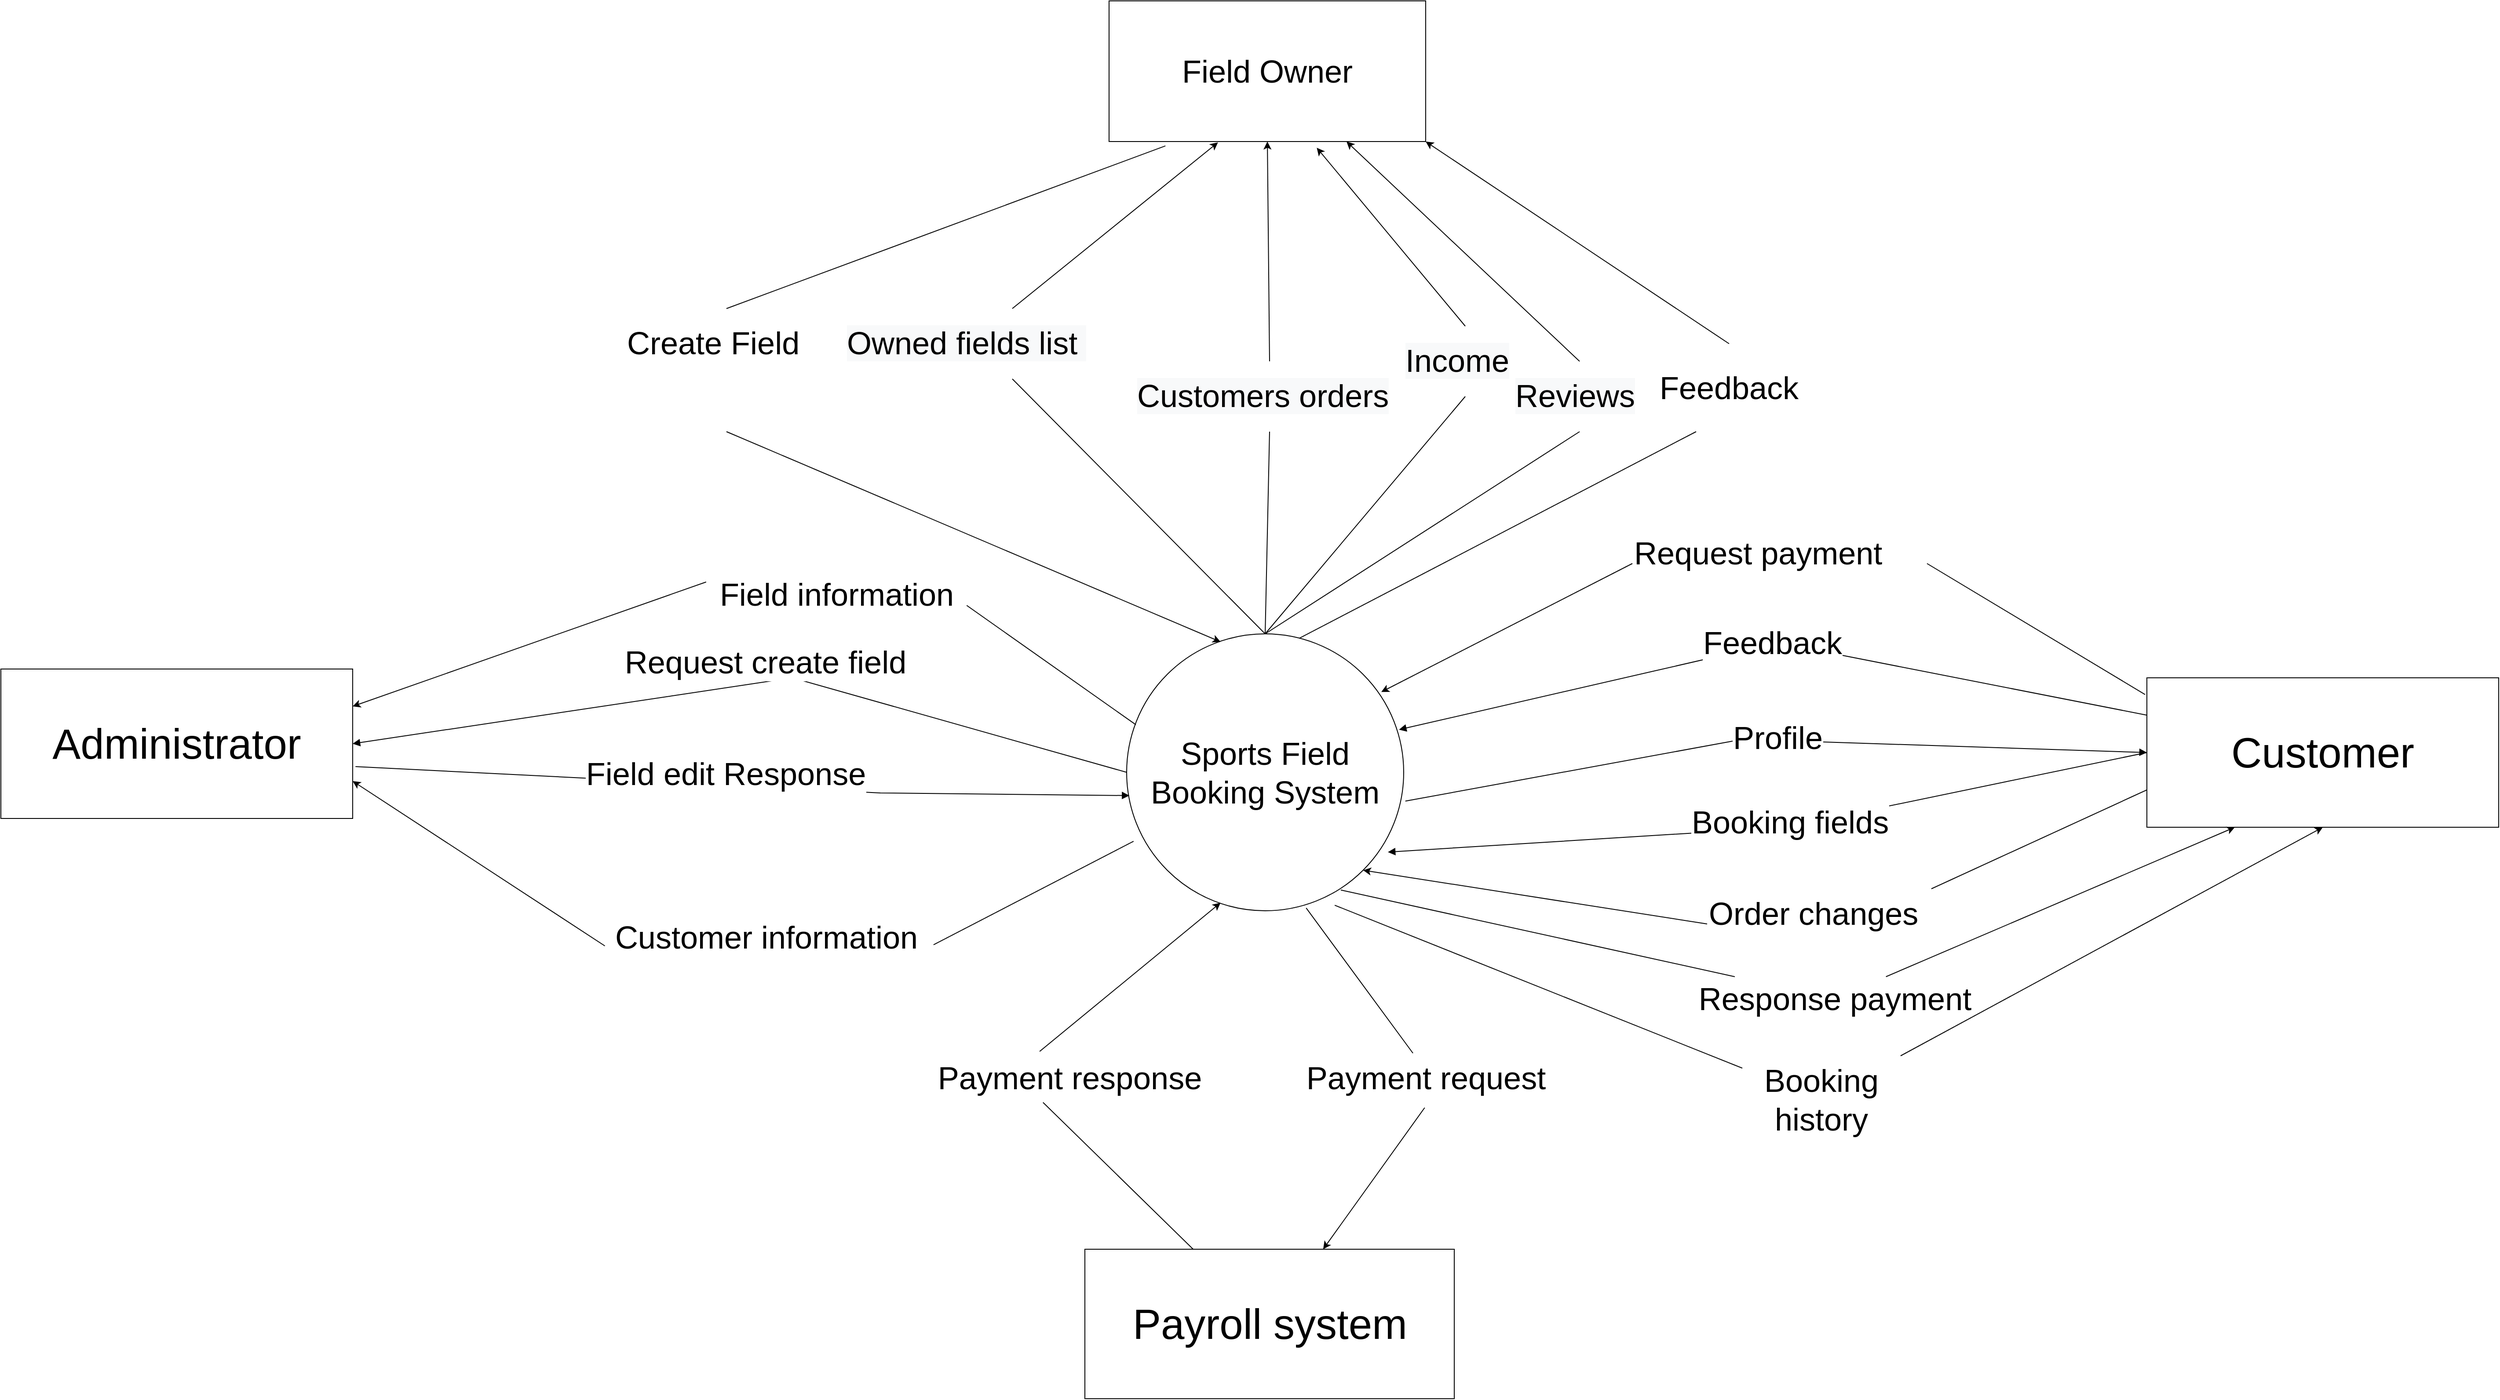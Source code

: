 <mxfile version="19.0.3" type="google"><diagram id="-pGJEa1rpVP4qD5Juje9" name="Page-1"><mxGraphModel grid="1" page="1" gridSize="10" guides="1" tooltips="1" connect="1" arrows="1" fold="1" pageScale="1" pageWidth="850" pageHeight="1100" math="0" shadow="0"><root><mxCell id="0"/><mxCell id="1" parent="0"/><mxCell id="0mGYYR46Z5vjIm2H0bTp-1" value="&lt;font style=&quot;font-size: 36px&quot;&gt;Sports Field Booking System&lt;/font&gt;" style="ellipse;whiteSpace=wrap;html=1;aspect=fixed;" vertex="1" parent="1"><mxGeometry x="-150" y="150" width="315" height="315" as="geometry"/></mxCell><mxCell id="0mGYYR46Z5vjIm2H0bTp-3" value="Field Owner" style="rounded=0;whiteSpace=wrap;html=1;fontSize=36;" vertex="1" parent="1"><mxGeometry x="-170" y="-570" width="360" height="160" as="geometry"/></mxCell><mxCell id="PqqIbgxYEbx4JbAulie2-1" value="&lt;span style=&quot;font-size: 48px;&quot;&gt;Customer&lt;/span&gt;" style="rounded=0;whiteSpace=wrap;html=1;" vertex="1" parent="1"><mxGeometry x="1010" y="200" width="400" height="170" as="geometry"/></mxCell><mxCell id="PqqIbgxYEbx4JbAulie2-5" value="&lt;font style=&quot;font-size: 36px;&quot;&gt;Profile&lt;/font&gt;" style="html=1;verticalAlign=bottom;endArrow=block;rounded=0;fontSize=48;entryX=0;entryY=0.5;entryDx=0;entryDy=0;exitX=1.006;exitY=0.604;exitDx=0;exitDy=0;exitPerimeter=0;" edge="1" parent="1" source="0mGYYR46Z5vjIm2H0bTp-1" target="PqqIbgxYEbx4JbAulie2-1"><mxGeometry x="0.016" y="-25" width="80" relative="1" as="geometry"><mxPoint x="300.0" y="475" as="sourcePoint"/><mxPoint x="1040" y="810" as="targetPoint"/><mxPoint x="-1" as="offset"/><Array as="points"><mxPoint x="550" y="270"/></Array></mxGeometry></mxCell><mxCell id="PqqIbgxYEbx4JbAulie2-6" value="&lt;font style=&quot;font-size: 36px;&quot;&gt;Booking fields&lt;/font&gt;" style="html=1;verticalAlign=bottom;endArrow=block;rounded=0;fontSize=48;exitX=0;exitY=0.5;exitDx=0;exitDy=0;entryX=0.943;entryY=0.788;entryDx=0;entryDy=0;entryPerimeter=0;" edge="1" parent="1" source="PqqIbgxYEbx4JbAulie2-1" target="0mGYYR46Z5vjIm2H0bTp-1"><mxGeometry x="-0.027" y="20" width="80" relative="1" as="geometry"><mxPoint x="960" y="570" as="sourcePoint"/><mxPoint x="270" y="540" as="targetPoint"/><Array as="points"><mxPoint x="600" y="370"/></Array><mxPoint x="9" y="2" as="offset"/></mxGeometry></mxCell><mxCell id="PqqIbgxYEbx4JbAulie2-7" value="&lt;font style=&quot;font-size: 36px;&quot;&gt;Feedback&lt;/font&gt;" style="html=1;verticalAlign=bottom;endArrow=block;rounded=0;fontSize=48;entryX=0.983;entryY=0.346;entryDx=0;entryDy=0;entryPerimeter=0;exitX=0;exitY=0.25;exitDx=0;exitDy=0;" edge="1" parent="1" source="PqqIbgxYEbx4JbAulie2-1" target="0mGYYR46Z5vjIm2H0bTp-1"><mxGeometry x="0.012" y="26" width="80" relative="1" as="geometry"><mxPoint x="960" y="750" as="sourcePoint"/><mxPoint x="286.67" y="401.84" as="targetPoint"/><Array as="points"><mxPoint x="590" y="160"/></Array><mxPoint as="offset"/></mxGeometry></mxCell><mxCell id="ibEa4eaFs6w2WAzEyHO5-3" value="&lt;span style=&quot;font-size: 48px;&quot;&gt;Administrator&lt;/span&gt;" style="rounded=0;whiteSpace=wrap;html=1;" vertex="1" parent="1"><mxGeometry x="-1430" y="190" width="400" height="170" as="geometry"/></mxCell><mxCell id="ibEa4eaFs6w2WAzEyHO5-4" value="&lt;font style=&quot;font-size: 36px;&quot;&gt;Request create field&lt;/font&gt;" style="html=1;verticalAlign=bottom;endArrow=block;rounded=0;entryX=1;entryY=0.5;entryDx=0;entryDy=0;exitX=0;exitY=0.5;exitDx=0;exitDy=0;" edge="1" parent="1" source="0mGYYR46Z5vjIm2H0bTp-1" target="ibEa4eaFs6w2WAzEyHO5-3"><mxGeometry x="-0.052" y="1" width="80" relative="1" as="geometry"><mxPoint x="-630" y="340" as="sourcePoint"/><mxPoint x="-550" y="340" as="targetPoint"/><mxPoint x="1" as="offset"/><Array as="points"><mxPoint x="-530" y="200"/></Array></mxGeometry></mxCell><mxCell id="ibEa4eaFs6w2WAzEyHO5-6" value="&lt;font style=&quot;font-size: 36px;&quot;&gt;Field edit Response&lt;/font&gt;" style="html=1;verticalAlign=bottom;endArrow=block;rounded=0;entryX=0.01;entryY=0.584;entryDx=0;entryDy=0;exitX=1.008;exitY=0.653;exitDx=0;exitDy=0;exitPerimeter=0;entryPerimeter=0;" edge="1" parent="1" source="ibEa4eaFs6w2WAzEyHO5-3" target="0mGYYR46Z5vjIm2H0bTp-1"><mxGeometry x="-0.034" y="-10" width="80" relative="1" as="geometry"><mxPoint x="-150" y="315" as="sourcePoint"/><mxPoint x="-720" y="402.5" as="targetPoint"/><mxPoint x="-4" y="1" as="offset"/><Array as="points"><mxPoint x="-430" y="331"/></Array></mxGeometry></mxCell><mxCell id="9aEjjTRKXwEJod-QZby_-2" value="&lt;span style=&quot;color: rgb(0, 0, 0); font-family: Helvetica; font-style: normal; font-variant-ligatures: normal; font-variant-caps: normal; font-weight: 400; letter-spacing: normal; orphans: 2; text-align: center; text-indent: 0px; text-transform: none; widows: 2; word-spacing: 0px; -webkit-text-stroke-width: 0px; background-color: rgb(255, 255, 255); text-decoration-thickness: initial; text-decoration-style: initial; text-decoration-color: initial; float: none; display: inline !important;&quot;&gt;&lt;font style=&quot;font-size: 36px;&quot;&gt;Order changes&lt;/font&gt;&lt;/span&gt;" style="text;whiteSpace=wrap;html=1;" vertex="1" parent="1"><mxGeometry x="510" y="440" width="340" height="40" as="geometry"/></mxCell><mxCell id="9aEjjTRKXwEJod-QZby_-3" value="&lt;span style=&quot;color: rgb(0, 0, 0); font-family: Helvetica; font-style: normal; font-variant-ligatures: normal; font-variant-caps: normal; font-weight: 400; letter-spacing: normal; orphans: 2; text-align: center; text-indent: 0px; text-transform: none; widows: 2; word-spacing: 0px; -webkit-text-stroke-width: 0px; background-color: rgb(255, 255, 255); text-decoration-thickness: initial; text-decoration-style: initial; text-decoration-color: initial; float: none; display: inline !important;&quot;&gt;&lt;font style=&quot;font-size: 36px;&quot;&gt;Request payment&lt;/font&gt;&lt;/span&gt;" style="text;whiteSpace=wrap;html=1;" vertex="1" parent="1"><mxGeometry x="425" y="30" width="335" height="40" as="geometry"/></mxCell><mxCell id="9aEjjTRKXwEJod-QZby_-6" value="&lt;font style=&quot;font-size: 36px;&quot;&gt;Feedback&lt;/font&gt;" style="text;html=1;strokeColor=none;fillColor=none;align=center;verticalAlign=middle;whiteSpace=wrap;rounded=0;" vertex="1" parent="1"><mxGeometry x="460" y="-180" width="150" height="100" as="geometry"/></mxCell><mxCell id="9aEjjTRKXwEJod-QZby_-8" value="" style="endArrow=classic;html=1;rounded=0;fontSize=48;exitX=0.5;exitY=0;exitDx=0;exitDy=0;entryX=1;entryY=1;entryDx=0;entryDy=0;" edge="1" parent="1" source="9aEjjTRKXwEJod-QZby_-6" target="0mGYYR46Z5vjIm2H0bTp-3"><mxGeometry width="50" height="50" relative="1" as="geometry"><mxPoint x="110" y="40" as="sourcePoint"/><mxPoint x="160" y="-10" as="targetPoint"/></mxGeometry></mxCell><mxCell id="9aEjjTRKXwEJod-QZby_-9" value="" style="endArrow=none;html=1;rounded=0;fontSize=48;exitX=0.623;exitY=0.016;exitDx=0;exitDy=0;entryX=0.25;entryY=1;entryDx=0;entryDy=0;exitPerimeter=0;" edge="1" parent="1" source="0mGYYR46Z5vjIm2H0bTp-1" target="9aEjjTRKXwEJod-QZby_-6"><mxGeometry width="50" height="50" relative="1" as="geometry"><mxPoint x="110" y="40" as="sourcePoint"/><mxPoint x="160" y="-10" as="targetPoint"/></mxGeometry></mxCell><mxCell id="9aEjjTRKXwEJod-QZby_-10" value="&lt;span style=&quot;color: rgb(0, 0, 0); font-family: Helvetica; font-size: 36px; font-style: normal; font-variant-ligatures: normal; font-variant-caps: normal; font-weight: 400; letter-spacing: normal; orphans: 2; text-align: center; text-indent: 0px; text-transform: none; widows: 2; word-spacing: 0px; -webkit-text-stroke-width: 0px; background-color: rgb(248, 249, 250); text-decoration-thickness: initial; text-decoration-style: initial; text-decoration-color: initial; float: none; display: inline !important;&quot;&gt;Customers orders&lt;/span&gt;" style="text;whiteSpace=wrap;html=1;fontSize=48;" vertex="1" parent="1"><mxGeometry x="-140" y="-160" width="305" height="80" as="geometry"/></mxCell><mxCell id="9aEjjTRKXwEJod-QZby_-11" value="&lt;span style=&quot;color: rgb(0, 0, 0); font-family: Helvetica; font-size: 36px; font-style: normal; font-variant-ligatures: normal; font-variant-caps: normal; font-weight: 400; letter-spacing: normal; orphans: 2; text-align: center; text-indent: 0px; text-transform: none; widows: 2; word-spacing: 0px; -webkit-text-stroke-width: 0px; background-color: rgb(248, 249, 250); text-decoration-thickness: initial; text-decoration-style: initial; text-decoration-color: initial; float: none; display: inline !important;&quot;&gt;Reviews&lt;/span&gt;" style="text;whiteSpace=wrap;html=1;fontSize=48;" vertex="1" parent="1"><mxGeometry x="290" y="-160" width="150" height="80" as="geometry"/></mxCell><mxCell id="9aEjjTRKXwEJod-QZby_-12" value="&lt;span style=&quot;color: rgb(0, 0, 0); font-family: Helvetica; font-size: 36px; font-style: normal; font-variant-ligatures: normal; font-variant-caps: normal; font-weight: 400; letter-spacing: normal; orphans: 2; text-align: center; text-indent: 0px; text-transform: none; widows: 2; word-spacing: 0px; -webkit-text-stroke-width: 0px; background-color: rgb(248, 249, 250); text-decoration-thickness: initial; text-decoration-style: initial; text-decoration-color: initial; float: none; display: inline !important;&quot;&gt;Income&lt;/span&gt;" style="text;whiteSpace=wrap;html=1;fontSize=48;" vertex="1" parent="1"><mxGeometry x="165" y="-200" width="140" height="80" as="geometry"/></mxCell><mxCell id="9aEjjTRKXwEJod-QZby_-14" value="" style="endArrow=none;html=1;rounded=0;fontSize=48;entryX=0.5;entryY=0;entryDx=0;entryDy=0;exitX=0.5;exitY=1;exitDx=0;exitDy=0;" edge="1" parent="1" source="9aEjjTRKXwEJod-QZby_-10" target="0mGYYR46Z5vjIm2H0bTp-1"><mxGeometry width="50" height="50" relative="1" as="geometry"><mxPoint x="20" y="-200" as="sourcePoint"/><mxPoint x="70" y="-250" as="targetPoint"/></mxGeometry></mxCell><mxCell id="9aEjjTRKXwEJod-QZby_-15" value="" style="endArrow=classic;html=1;rounded=0;fontSize=48;entryX=0.5;entryY=1;entryDx=0;entryDy=0;exitX=0.5;exitY=0;exitDx=0;exitDy=0;" edge="1" parent="1" source="9aEjjTRKXwEJod-QZby_-10" target="0mGYYR46Z5vjIm2H0bTp-3"><mxGeometry width="50" height="50" relative="1" as="geometry"><mxPoint x="20" y="-250" as="sourcePoint"/><mxPoint x="70" y="-250" as="targetPoint"/></mxGeometry></mxCell><mxCell id="9aEjjTRKXwEJod-QZby_-16" value="" style="endArrow=none;html=1;rounded=0;fontSize=48;exitX=0.5;exitY=0;exitDx=0;exitDy=0;entryX=0.5;entryY=1;entryDx=0;entryDy=0;" edge="1" parent="1" source="0mGYYR46Z5vjIm2H0bTp-1" target="9aEjjTRKXwEJod-QZby_-12"><mxGeometry width="50" height="50" relative="1" as="geometry"><mxPoint x="20" y="-200" as="sourcePoint"/><mxPoint x="70" y="-250" as="targetPoint"/></mxGeometry></mxCell><mxCell id="9aEjjTRKXwEJod-QZby_-17" value="" style="endArrow=classic;html=1;rounded=0;fontSize=48;entryX=0.656;entryY=1.044;entryDx=0;entryDy=0;exitX=0.5;exitY=0;exitDx=0;exitDy=0;entryPerimeter=0;" edge="1" parent="1" source="9aEjjTRKXwEJod-QZby_-12" target="0mGYYR46Z5vjIm2H0bTp-3"><mxGeometry width="50" height="50" relative="1" as="geometry"><mxPoint x="20" y="-200" as="sourcePoint"/><mxPoint x="70" y="-250" as="targetPoint"/></mxGeometry></mxCell><mxCell id="9aEjjTRKXwEJod-QZby_-18" value="" style="endArrow=none;html=1;rounded=0;fontSize=48;exitX=0.5;exitY=0;exitDx=0;exitDy=0;entryX=0.5;entryY=1;entryDx=0;entryDy=0;" edge="1" parent="1" source="0mGYYR46Z5vjIm2H0bTp-1" target="9aEjjTRKXwEJod-QZby_-11"><mxGeometry width="50" height="50" relative="1" as="geometry"><mxPoint x="20" y="-200" as="sourcePoint"/><mxPoint x="70" y="-250" as="targetPoint"/></mxGeometry></mxCell><mxCell id="9aEjjTRKXwEJod-QZby_-19" value="" style="endArrow=classic;html=1;rounded=0;fontSize=48;entryX=0.75;entryY=1;entryDx=0;entryDy=0;exitX=0.5;exitY=0;exitDx=0;exitDy=0;" edge="1" parent="1" source="9aEjjTRKXwEJod-QZby_-11" target="0mGYYR46Z5vjIm2H0bTp-3"><mxGeometry width="50" height="50" relative="1" as="geometry"><mxPoint x="20" y="-200" as="sourcePoint"/><mxPoint x="70" y="-250" as="targetPoint"/></mxGeometry></mxCell><mxCell id="9aEjjTRKXwEJod-QZby_-20" value="&lt;span style=&quot;color: rgb(0, 0, 0); font-family: Helvetica; font-size: 36px; font-style: normal; font-variant-ligatures: normal; font-variant-caps: normal; font-weight: 400; letter-spacing: normal; orphans: 2; text-align: center; text-indent: 0px; text-transform: none; widows: 2; word-spacing: 0px; -webkit-text-stroke-width: 0px; background-color: rgb(255, 255, 255); text-decoration-thickness: initial; text-decoration-style: initial; text-decoration-color: initial; float: none; display: inline !important;&quot;&gt;Create Field&lt;/span&gt;" style="text;whiteSpace=wrap;html=1;fontSize=48;" vertex="1" parent="1"><mxGeometry x="-720" y="-220" width="230" height="140" as="geometry"/></mxCell><mxCell id="9aEjjTRKXwEJod-QZby_-21" value="" style="endArrow=none;html=1;rounded=0;fontSize=48;entryX=0.5;entryY=0;entryDx=0;entryDy=0;exitX=0.178;exitY=1.031;exitDx=0;exitDy=0;exitPerimeter=0;" edge="1" parent="1" source="0mGYYR46Z5vjIm2H0bTp-3" target="9aEjjTRKXwEJod-QZby_-20"><mxGeometry width="50" height="50" relative="1" as="geometry"><mxPoint x="20" y="-200" as="sourcePoint"/><mxPoint x="70" y="-250" as="targetPoint"/></mxGeometry></mxCell><mxCell id="9aEjjTRKXwEJod-QZby_-22" value="" style="endArrow=classic;html=1;rounded=0;fontSize=48;entryX=0.339;entryY=0.029;entryDx=0;entryDy=0;entryPerimeter=0;exitX=0.5;exitY=1;exitDx=0;exitDy=0;" edge="1" parent="1" source="9aEjjTRKXwEJod-QZby_-20" target="0mGYYR46Z5vjIm2H0bTp-1"><mxGeometry width="50" height="50" relative="1" as="geometry"><mxPoint x="20" y="-200" as="sourcePoint"/><mxPoint x="70" y="-250" as="targetPoint"/></mxGeometry></mxCell><mxCell id="9aEjjTRKXwEJod-QZby_-23" value="&lt;span style=&quot;color: rgb(0, 0, 0); font-family: Helvetica; font-size: 36px; font-style: normal; font-variant-ligatures: normal; font-variant-caps: normal; font-weight: 400; letter-spacing: normal; orphans: 2; text-align: center; text-indent: 0px; text-transform: none; widows: 2; word-spacing: 0px; -webkit-text-stroke-width: 0px; background-color: rgb(248, 249, 250); text-decoration-thickness: initial; text-decoration-style: initial; text-decoration-color: initial; float: none; display: inline !important;&quot;&gt;Owned fields list&amp;nbsp;&lt;/span&gt;" style="text;whiteSpace=wrap;html=1;fontSize=48;" vertex="1" parent="1"><mxGeometry x="-470" y="-220" width="380" height="80" as="geometry"/></mxCell><mxCell id="9aEjjTRKXwEJod-QZby_-24" value="" style="endArrow=none;html=1;rounded=0;fontSize=48;entryX=0.5;entryY=1;entryDx=0;entryDy=0;exitX=0.5;exitY=0;exitDx=0;exitDy=0;" edge="1" parent="1" source="0mGYYR46Z5vjIm2H0bTp-1" target="9aEjjTRKXwEJod-QZby_-23"><mxGeometry width="50" height="50" relative="1" as="geometry"><mxPoint x="20" y="-200" as="sourcePoint"/><mxPoint x="70" y="-250" as="targetPoint"/></mxGeometry></mxCell><mxCell id="9aEjjTRKXwEJod-QZby_-25" value="" style="endArrow=classic;html=1;rounded=0;fontSize=48;exitX=0.5;exitY=0;exitDx=0;exitDy=0;entryX=0.344;entryY=1.006;entryDx=0;entryDy=0;entryPerimeter=0;" edge="1" parent="1" source="9aEjjTRKXwEJod-QZby_-23" target="0mGYYR46Z5vjIm2H0bTp-3"><mxGeometry width="50" height="50" relative="1" as="geometry"><mxPoint x="20" y="-200" as="sourcePoint"/><mxPoint x="70" y="-250" as="targetPoint"/></mxGeometry></mxCell><mxCell id="9aEjjTRKXwEJod-QZby_-28" value="&lt;span style=&quot;font-size: 48px;&quot;&gt;Payroll system&lt;/span&gt;" style="rounded=0;whiteSpace=wrap;html=1;" vertex="1" parent="1"><mxGeometry x="-197.5" y="850" width="420" height="170" as="geometry"/></mxCell><mxCell id="9aEjjTRKXwEJod-QZby_-29" value="" style="endArrow=none;html=1;rounded=0;fontSize=48;entryX=-0.005;entryY=0.112;entryDx=0;entryDy=0;entryPerimeter=0;exitX=1;exitY=1;exitDx=0;exitDy=0;" edge="1" parent="1" source="9aEjjTRKXwEJod-QZby_-3" target="PqqIbgxYEbx4JbAulie2-1"><mxGeometry width="50" height="50" relative="1" as="geometry"><mxPoint x="20" y="270" as="sourcePoint"/><mxPoint x="70" y="220" as="targetPoint"/></mxGeometry></mxCell><mxCell id="9aEjjTRKXwEJod-QZby_-32" value="" style="endArrow=classic;html=1;rounded=0;fontSize=36;exitX=0;exitY=1;exitDx=0;exitDy=0;entryX=0.919;entryY=0.21;entryDx=0;entryDy=0;entryPerimeter=0;" edge="1" parent="1" source="9aEjjTRKXwEJod-QZby_-3" target="0mGYYR46Z5vjIm2H0bTp-1"><mxGeometry width="50" height="50" relative="1" as="geometry"><mxPoint x="20" y="270" as="sourcePoint"/><mxPoint x="70" y="220" as="targetPoint"/></mxGeometry></mxCell><mxCell id="9aEjjTRKXwEJod-QZby_-33" value="" style="endArrow=none;html=1;rounded=0;fontSize=36;exitX=0;exitY=0.75;exitDx=0;exitDy=0;entryX=0.75;entryY=0;entryDx=0;entryDy=0;" edge="1" parent="1" source="PqqIbgxYEbx4JbAulie2-1" target="9aEjjTRKXwEJod-QZby_-2"><mxGeometry width="50" height="50" relative="1" as="geometry"><mxPoint x="20" y="270" as="sourcePoint"/><mxPoint x="70" y="220" as="targetPoint"/></mxGeometry></mxCell><mxCell id="9aEjjTRKXwEJod-QZby_-34" value="" style="endArrow=classic;html=1;rounded=0;fontSize=36;exitX=0;exitY=1;exitDx=0;exitDy=0;entryX=1;entryY=1;entryDx=0;entryDy=0;" edge="1" parent="1" source="9aEjjTRKXwEJod-QZby_-2" target="0mGYYR46Z5vjIm2H0bTp-1"><mxGeometry width="50" height="50" relative="1" as="geometry"><mxPoint x="20" y="270" as="sourcePoint"/><mxPoint x="70" y="220" as="targetPoint"/></mxGeometry></mxCell><mxCell id="9aEjjTRKXwEJod-QZby_-36" value="Response payment" style="text;html=1;align=center;verticalAlign=middle;resizable=0;points=[];autosize=1;strokeColor=none;fillColor=none;fontSize=36;" vertex="1" parent="1"><mxGeometry x="490" y="540" width="330" height="50" as="geometry"/></mxCell><mxCell id="9aEjjTRKXwEJod-QZby_-37" value="" style="endArrow=none;html=1;rounded=0;fontSize=36;entryX=0.773;entryY=0.925;entryDx=0;entryDy=0;entryPerimeter=0;" edge="1" parent="1" source="9aEjjTRKXwEJod-QZby_-36" target="0mGYYR46Z5vjIm2H0bTp-1"><mxGeometry width="50" height="50" relative="1" as="geometry"><mxPoint x="20" y="270" as="sourcePoint"/><mxPoint x="70" y="220" as="targetPoint"/></mxGeometry></mxCell><mxCell id="9aEjjTRKXwEJod-QZby_-38" value="" style="endArrow=classic;html=1;rounded=0;fontSize=36;entryX=0.25;entryY=1;entryDx=0;entryDy=0;" edge="1" parent="1" source="9aEjjTRKXwEJod-QZby_-36" target="PqqIbgxYEbx4JbAulie2-1"><mxGeometry width="50" height="50" relative="1" as="geometry"><mxPoint x="20" y="270" as="sourcePoint"/><mxPoint x="70" y="220" as="targetPoint"/></mxGeometry></mxCell><mxCell id="9aEjjTRKXwEJod-QZby_-40" value="Payment response" style="text;html=1;align=center;verticalAlign=middle;resizable=0;points=[];autosize=1;strokeColor=none;fillColor=none;fontSize=36;" vertex="1" parent="1"><mxGeometry x="-375" y="630" width="320" height="50" as="geometry"/></mxCell><mxCell id="9aEjjTRKXwEJod-QZby_-41" value="Payment request" style="text;html=1;align=center;verticalAlign=middle;resizable=0;points=[];autosize=1;strokeColor=none;fillColor=none;fontSize=36;" vertex="1" parent="1"><mxGeometry x="45" y="630" width="290" height="50" as="geometry"/></mxCell><mxCell id="9aEjjTRKXwEJod-QZby_-42" value="" style="endArrow=none;html=1;rounded=0;fontSize=36;exitX=0.648;exitY=0.99;exitDx=0;exitDy=0;entryX=0.45;entryY=-0.06;entryDx=0;entryDy=0;entryPerimeter=0;exitPerimeter=0;" edge="1" parent="1" source="0mGYYR46Z5vjIm2H0bTp-1" target="9aEjjTRKXwEJod-QZby_-41"><mxGeometry width="50" height="50" relative="1" as="geometry"><mxPoint x="10" y="780" as="sourcePoint"/><mxPoint x="60" y="730" as="targetPoint"/></mxGeometry></mxCell><mxCell id="9aEjjTRKXwEJod-QZby_-43" value="" style="endArrow=none;html=1;rounded=0;fontSize=36;entryX=0.406;entryY=1.06;entryDx=0;entryDy=0;entryPerimeter=0;" edge="1" parent="1" source="9aEjjTRKXwEJod-QZby_-28" target="9aEjjTRKXwEJod-QZby_-40"><mxGeometry width="50" height="50" relative="1" as="geometry"><mxPoint x="10" y="780" as="sourcePoint"/><mxPoint x="60" y="730" as="targetPoint"/></mxGeometry></mxCell><mxCell id="9aEjjTRKXwEJod-QZby_-44" value="" style="endArrow=classic;html=1;rounded=0;fontSize=36;exitX=0.496;exitY=1.18;exitDx=0;exitDy=0;exitPerimeter=0;" edge="1" parent="1" source="9aEjjTRKXwEJod-QZby_-41" target="9aEjjTRKXwEJod-QZby_-28"><mxGeometry width="50" height="50" relative="1" as="geometry"><mxPoint x="10" y="780" as="sourcePoint"/><mxPoint x="60" y="730" as="targetPoint"/></mxGeometry></mxCell><mxCell id="9aEjjTRKXwEJod-QZby_-45" value="" style="endArrow=classic;html=1;rounded=0;fontSize=36;exitX=0.394;exitY=-0.1;exitDx=0;exitDy=0;exitPerimeter=0;entryX=0.339;entryY=0.971;entryDx=0;entryDy=0;entryPerimeter=0;" edge="1" parent="1" source="9aEjjTRKXwEJod-QZby_-40" target="0mGYYR46Z5vjIm2H0bTp-1"><mxGeometry width="50" height="50" relative="1" as="geometry"><mxPoint x="10" y="780" as="sourcePoint"/><mxPoint x="60" y="730" as="targetPoint"/></mxGeometry></mxCell><mxCell id="9aEjjTRKXwEJod-QZby_-50" value="Field information" style="text;html=1;align=center;verticalAlign=middle;resizable=0;points=[];autosize=1;strokeColor=none;fillColor=none;fontSize=36;" vertex="1" parent="1"><mxGeometry x="-620" y="80" width="280" height="50" as="geometry"/></mxCell><mxCell id="9aEjjTRKXwEJod-QZby_-51" value="Customer information" style="text;html=1;align=center;verticalAlign=middle;resizable=0;points=[];autosize=1;strokeColor=none;fillColor=none;fontSize=36;" vertex="1" parent="1"><mxGeometry x="-740" y="470" width="360" height="50" as="geometry"/></mxCell><mxCell id="9aEjjTRKXwEJod-QZby_-52" value="" style="endArrow=none;html=1;rounded=0;fontSize=36;exitX=0.025;exitY=0.749;exitDx=0;exitDy=0;exitPerimeter=0;entryX=1.029;entryY=0.673;entryDx=0;entryDy=0;entryPerimeter=0;" edge="1" parent="1" source="0mGYYR46Z5vjIm2H0bTp-1" target="9aEjjTRKXwEJod-QZby_-51"><mxGeometry width="50" height="50" relative="1" as="geometry"><mxPoint x="-160" y="270" as="sourcePoint"/><mxPoint x="-380" y="382" as="targetPoint"/></mxGeometry></mxCell><mxCell id="9aEjjTRKXwEJod-QZby_-53" value="" style="endArrow=classic;html=1;rounded=0;fontSize=36;entryX=1;entryY=0.75;entryDx=0;entryDy=0;exitX=-0.009;exitY=0.7;exitDx=0;exitDy=0;exitPerimeter=0;" edge="1" parent="1" source="9aEjjTRKXwEJod-QZby_-51" target="ibEa4eaFs6w2WAzEyHO5-3"><mxGeometry width="50" height="50" relative="1" as="geometry"><mxPoint x="-160" y="270" as="sourcePoint"/><mxPoint x="-110" y="220" as="targetPoint"/></mxGeometry></mxCell><mxCell id="9aEjjTRKXwEJod-QZby_-54" value="" style="endArrow=classic;html=1;rounded=0;fontSize=36;entryX=1;entryY=0.25;entryDx=0;entryDy=0;exitX=-0.029;exitY=0.22;exitDx=0;exitDy=0;exitPerimeter=0;" edge="1" parent="1" source="9aEjjTRKXwEJod-QZby_-50" target="ibEa4eaFs6w2WAzEyHO5-3"><mxGeometry width="50" height="50" relative="1" as="geometry"><mxPoint x="-160" y="270" as="sourcePoint"/><mxPoint x="-110" y="220" as="targetPoint"/></mxGeometry></mxCell><mxCell id="9aEjjTRKXwEJod-QZby_-55" value="" style="endArrow=none;html=1;rounded=0;fontSize=36;entryX=1.029;entryY=0.753;entryDx=0;entryDy=0;entryPerimeter=0;exitX=0.033;exitY=0.328;exitDx=0;exitDy=0;exitPerimeter=0;" edge="1" parent="1" source="0mGYYR46Z5vjIm2H0bTp-1" target="9aEjjTRKXwEJod-QZby_-50"><mxGeometry width="50" height="50" relative="1" as="geometry"><mxPoint x="-160" y="270" as="sourcePoint"/><mxPoint x="-110" y="220" as="targetPoint"/></mxGeometry></mxCell><mxCell id="Lr9Di41l3rYEPMDIUvlY-2" value="" style="endArrow=none;html=1;rounded=0;exitX=0.751;exitY=0.98;exitDx=0;exitDy=0;exitPerimeter=0;" edge="1" parent="1" source="0mGYYR46Z5vjIm2H0bTp-1" target="Lr9Di41l3rYEPMDIUvlY-3"><mxGeometry width="50" height="50" relative="1" as="geometry"><mxPoint x="-90" y="380" as="sourcePoint"/><mxPoint x="510" y="660" as="targetPoint"/></mxGeometry></mxCell><mxCell id="Lr9Di41l3rYEPMDIUvlY-3" value="&lt;span style=&quot;font-size: 36px;&quot;&gt;Booking history&lt;/span&gt;" style="text;html=1;strokeColor=none;fillColor=none;align=center;verticalAlign=middle;whiteSpace=wrap;rounded=0;" vertex="1" parent="1"><mxGeometry x="550" y="630" width="180" height="100" as="geometry"/></mxCell><mxCell id="Lr9Di41l3rYEPMDIUvlY-4" value="" style="endArrow=classic;html=1;rounded=0;exitX=1;exitY=0;exitDx=0;exitDy=0;entryX=0.5;entryY=1;entryDx=0;entryDy=0;" edge="1" parent="1" source="Lr9Di41l3rYEPMDIUvlY-3" target="PqqIbgxYEbx4JbAulie2-1"><mxGeometry width="50" height="50" relative="1" as="geometry"><mxPoint x="-90" y="350" as="sourcePoint"/><mxPoint x="-40" y="300" as="targetPoint"/></mxGeometry></mxCell></root></mxGraphModel></diagram></mxfile>